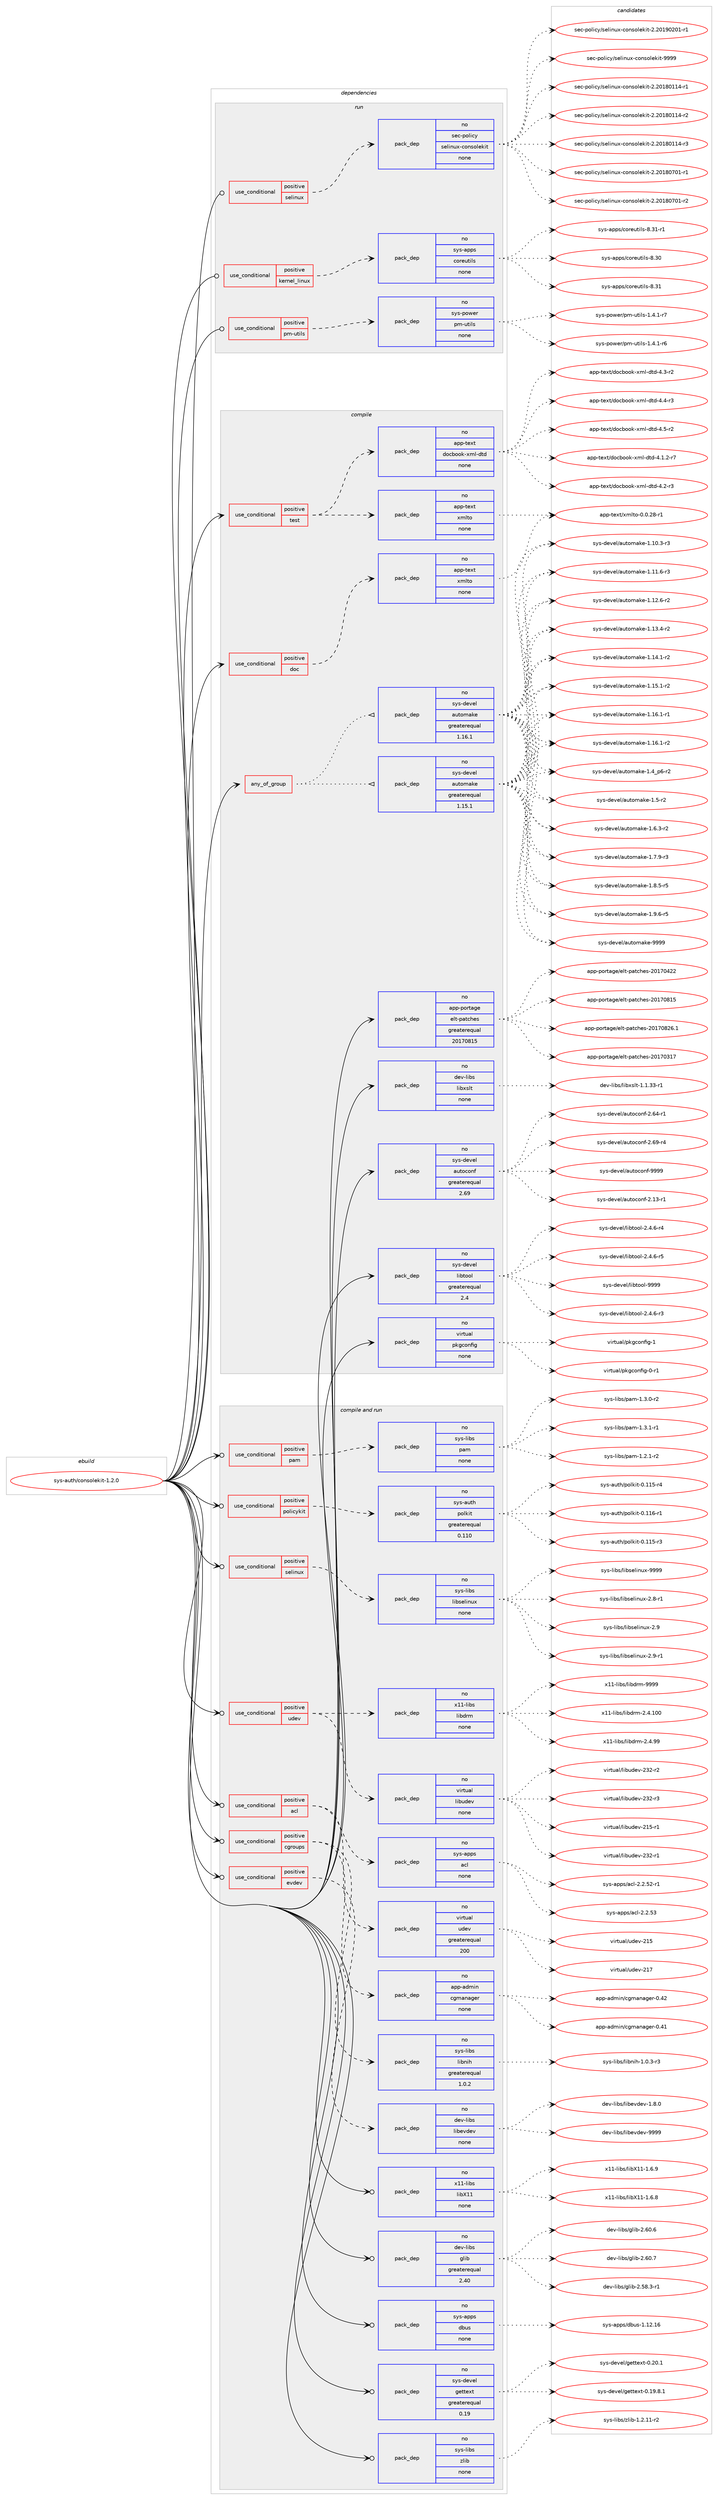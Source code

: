 digraph prolog {

# *************
# Graph options
# *************

newrank=true;
concentrate=true;
compound=true;
graph [rankdir=LR,fontname=Helvetica,fontsize=10,ranksep=1.5];#, ranksep=2.5, nodesep=0.2];
edge  [arrowhead=vee];
node  [fontname=Helvetica,fontsize=10];

# **********
# The ebuild
# **********

subgraph cluster_leftcol {
color=gray;
rank=same;
label=<<i>ebuild</i>>;
id [label="sys-auth/consolekit-1.2.0", color=red, width=4, href="../sys-auth/consolekit-1.2.0.svg"];
}

# ****************
# The dependencies
# ****************

subgraph cluster_midcol {
color=gray;
label=<<i>dependencies</i>>;
subgraph cluster_compile {
fillcolor="#eeeeee";
style=filled;
label=<<i>compile</i>>;
subgraph any14880 {
dependency879371 [label=<<TABLE BORDER="0" CELLBORDER="1" CELLSPACING="0" CELLPADDING="4"><TR><TD CELLPADDING="10">any_of_group</TD></TR></TABLE>>, shape=none, color=red];subgraph pack652060 {
dependency879372 [label=<<TABLE BORDER="0" CELLBORDER="1" CELLSPACING="0" CELLPADDING="4" WIDTH="220"><TR><TD ROWSPAN="6" CELLPADDING="30">pack_dep</TD></TR><TR><TD WIDTH="110">no</TD></TR><TR><TD>sys-devel</TD></TR><TR><TD>automake</TD></TR><TR><TD>greaterequal</TD></TR><TR><TD>1.16.1</TD></TR></TABLE>>, shape=none, color=blue];
}
dependency879371:e -> dependency879372:w [weight=20,style="dotted",arrowhead="oinv"];
subgraph pack652061 {
dependency879373 [label=<<TABLE BORDER="0" CELLBORDER="1" CELLSPACING="0" CELLPADDING="4" WIDTH="220"><TR><TD ROWSPAN="6" CELLPADDING="30">pack_dep</TD></TR><TR><TD WIDTH="110">no</TD></TR><TR><TD>sys-devel</TD></TR><TR><TD>automake</TD></TR><TR><TD>greaterequal</TD></TR><TR><TD>1.15.1</TD></TR></TABLE>>, shape=none, color=blue];
}
dependency879371:e -> dependency879373:w [weight=20,style="dotted",arrowhead="oinv"];
}
id:e -> dependency879371:w [weight=20,style="solid",arrowhead="vee"];
subgraph cond211908 {
dependency879374 [label=<<TABLE BORDER="0" CELLBORDER="1" CELLSPACING="0" CELLPADDING="4"><TR><TD ROWSPAN="3" CELLPADDING="10">use_conditional</TD></TR><TR><TD>positive</TD></TR><TR><TD>doc</TD></TR></TABLE>>, shape=none, color=red];
subgraph pack652062 {
dependency879375 [label=<<TABLE BORDER="0" CELLBORDER="1" CELLSPACING="0" CELLPADDING="4" WIDTH="220"><TR><TD ROWSPAN="6" CELLPADDING="30">pack_dep</TD></TR><TR><TD WIDTH="110">no</TD></TR><TR><TD>app-text</TD></TR><TR><TD>xmlto</TD></TR><TR><TD>none</TD></TR><TR><TD></TD></TR></TABLE>>, shape=none, color=blue];
}
dependency879374:e -> dependency879375:w [weight=20,style="dashed",arrowhead="vee"];
}
id:e -> dependency879374:w [weight=20,style="solid",arrowhead="vee"];
subgraph cond211909 {
dependency879376 [label=<<TABLE BORDER="0" CELLBORDER="1" CELLSPACING="0" CELLPADDING="4"><TR><TD ROWSPAN="3" CELLPADDING="10">use_conditional</TD></TR><TR><TD>positive</TD></TR><TR><TD>test</TD></TR></TABLE>>, shape=none, color=red];
subgraph pack652063 {
dependency879377 [label=<<TABLE BORDER="0" CELLBORDER="1" CELLSPACING="0" CELLPADDING="4" WIDTH="220"><TR><TD ROWSPAN="6" CELLPADDING="30">pack_dep</TD></TR><TR><TD WIDTH="110">no</TD></TR><TR><TD>app-text</TD></TR><TR><TD>docbook-xml-dtd</TD></TR><TR><TD>none</TD></TR><TR><TD></TD></TR></TABLE>>, shape=none, color=blue];
}
dependency879376:e -> dependency879377:w [weight=20,style="dashed",arrowhead="vee"];
subgraph pack652064 {
dependency879378 [label=<<TABLE BORDER="0" CELLBORDER="1" CELLSPACING="0" CELLPADDING="4" WIDTH="220"><TR><TD ROWSPAN="6" CELLPADDING="30">pack_dep</TD></TR><TR><TD WIDTH="110">no</TD></TR><TR><TD>app-text</TD></TR><TR><TD>xmlto</TD></TR><TR><TD>none</TD></TR><TR><TD></TD></TR></TABLE>>, shape=none, color=blue];
}
dependency879376:e -> dependency879378:w [weight=20,style="dashed",arrowhead="vee"];
}
id:e -> dependency879376:w [weight=20,style="solid",arrowhead="vee"];
subgraph pack652065 {
dependency879379 [label=<<TABLE BORDER="0" CELLBORDER="1" CELLSPACING="0" CELLPADDING="4" WIDTH="220"><TR><TD ROWSPAN="6" CELLPADDING="30">pack_dep</TD></TR><TR><TD WIDTH="110">no</TD></TR><TR><TD>app-portage</TD></TR><TR><TD>elt-patches</TD></TR><TR><TD>greaterequal</TD></TR><TR><TD>20170815</TD></TR></TABLE>>, shape=none, color=blue];
}
id:e -> dependency879379:w [weight=20,style="solid",arrowhead="vee"];
subgraph pack652066 {
dependency879380 [label=<<TABLE BORDER="0" CELLBORDER="1" CELLSPACING="0" CELLPADDING="4" WIDTH="220"><TR><TD ROWSPAN="6" CELLPADDING="30">pack_dep</TD></TR><TR><TD WIDTH="110">no</TD></TR><TR><TD>dev-libs</TD></TR><TR><TD>libxslt</TD></TR><TR><TD>none</TD></TR><TR><TD></TD></TR></TABLE>>, shape=none, color=blue];
}
id:e -> dependency879380:w [weight=20,style="solid",arrowhead="vee"];
subgraph pack652067 {
dependency879381 [label=<<TABLE BORDER="0" CELLBORDER="1" CELLSPACING="0" CELLPADDING="4" WIDTH="220"><TR><TD ROWSPAN="6" CELLPADDING="30">pack_dep</TD></TR><TR><TD WIDTH="110">no</TD></TR><TR><TD>sys-devel</TD></TR><TR><TD>autoconf</TD></TR><TR><TD>greaterequal</TD></TR><TR><TD>2.69</TD></TR></TABLE>>, shape=none, color=blue];
}
id:e -> dependency879381:w [weight=20,style="solid",arrowhead="vee"];
subgraph pack652068 {
dependency879382 [label=<<TABLE BORDER="0" CELLBORDER="1" CELLSPACING="0" CELLPADDING="4" WIDTH="220"><TR><TD ROWSPAN="6" CELLPADDING="30">pack_dep</TD></TR><TR><TD WIDTH="110">no</TD></TR><TR><TD>sys-devel</TD></TR><TR><TD>libtool</TD></TR><TR><TD>greaterequal</TD></TR><TR><TD>2.4</TD></TR></TABLE>>, shape=none, color=blue];
}
id:e -> dependency879382:w [weight=20,style="solid",arrowhead="vee"];
subgraph pack652069 {
dependency879383 [label=<<TABLE BORDER="0" CELLBORDER="1" CELLSPACING="0" CELLPADDING="4" WIDTH="220"><TR><TD ROWSPAN="6" CELLPADDING="30">pack_dep</TD></TR><TR><TD WIDTH="110">no</TD></TR><TR><TD>virtual</TD></TR><TR><TD>pkgconfig</TD></TR><TR><TD>none</TD></TR><TR><TD></TD></TR></TABLE>>, shape=none, color=blue];
}
id:e -> dependency879383:w [weight=20,style="solid",arrowhead="vee"];
}
subgraph cluster_compileandrun {
fillcolor="#eeeeee";
style=filled;
label=<<i>compile and run</i>>;
subgraph cond211910 {
dependency879384 [label=<<TABLE BORDER="0" CELLBORDER="1" CELLSPACING="0" CELLPADDING="4"><TR><TD ROWSPAN="3" CELLPADDING="10">use_conditional</TD></TR><TR><TD>positive</TD></TR><TR><TD>acl</TD></TR></TABLE>>, shape=none, color=red];
subgraph pack652070 {
dependency879385 [label=<<TABLE BORDER="0" CELLBORDER="1" CELLSPACING="0" CELLPADDING="4" WIDTH="220"><TR><TD ROWSPAN="6" CELLPADDING="30">pack_dep</TD></TR><TR><TD WIDTH="110">no</TD></TR><TR><TD>sys-apps</TD></TR><TR><TD>acl</TD></TR><TR><TD>none</TD></TR><TR><TD></TD></TR></TABLE>>, shape=none, color=blue];
}
dependency879384:e -> dependency879385:w [weight=20,style="dashed",arrowhead="vee"];
subgraph pack652071 {
dependency879386 [label=<<TABLE BORDER="0" CELLBORDER="1" CELLSPACING="0" CELLPADDING="4" WIDTH="220"><TR><TD ROWSPAN="6" CELLPADDING="30">pack_dep</TD></TR><TR><TD WIDTH="110">no</TD></TR><TR><TD>virtual</TD></TR><TR><TD>udev</TD></TR><TR><TD>greaterequal</TD></TR><TR><TD>200</TD></TR></TABLE>>, shape=none, color=blue];
}
dependency879384:e -> dependency879386:w [weight=20,style="dashed",arrowhead="vee"];
}
id:e -> dependency879384:w [weight=20,style="solid",arrowhead="odotvee"];
subgraph cond211911 {
dependency879387 [label=<<TABLE BORDER="0" CELLBORDER="1" CELLSPACING="0" CELLPADDING="4"><TR><TD ROWSPAN="3" CELLPADDING="10">use_conditional</TD></TR><TR><TD>positive</TD></TR><TR><TD>cgroups</TD></TR></TABLE>>, shape=none, color=red];
subgraph pack652072 {
dependency879388 [label=<<TABLE BORDER="0" CELLBORDER="1" CELLSPACING="0" CELLPADDING="4" WIDTH="220"><TR><TD ROWSPAN="6" CELLPADDING="30">pack_dep</TD></TR><TR><TD WIDTH="110">no</TD></TR><TR><TD>app-admin</TD></TR><TR><TD>cgmanager</TD></TR><TR><TD>none</TD></TR><TR><TD></TD></TR></TABLE>>, shape=none, color=blue];
}
dependency879387:e -> dependency879388:w [weight=20,style="dashed",arrowhead="vee"];
subgraph pack652073 {
dependency879389 [label=<<TABLE BORDER="0" CELLBORDER="1" CELLSPACING="0" CELLPADDING="4" WIDTH="220"><TR><TD ROWSPAN="6" CELLPADDING="30">pack_dep</TD></TR><TR><TD WIDTH="110">no</TD></TR><TR><TD>sys-libs</TD></TR><TR><TD>libnih</TD></TR><TR><TD>greaterequal</TD></TR><TR><TD>1.0.2</TD></TR></TABLE>>, shape=none, color=blue];
}
dependency879387:e -> dependency879389:w [weight=20,style="dashed",arrowhead="vee"];
}
id:e -> dependency879387:w [weight=20,style="solid",arrowhead="odotvee"];
subgraph cond211912 {
dependency879390 [label=<<TABLE BORDER="0" CELLBORDER="1" CELLSPACING="0" CELLPADDING="4"><TR><TD ROWSPAN="3" CELLPADDING="10">use_conditional</TD></TR><TR><TD>positive</TD></TR><TR><TD>evdev</TD></TR></TABLE>>, shape=none, color=red];
subgraph pack652074 {
dependency879391 [label=<<TABLE BORDER="0" CELLBORDER="1" CELLSPACING="0" CELLPADDING="4" WIDTH="220"><TR><TD ROWSPAN="6" CELLPADDING="30">pack_dep</TD></TR><TR><TD WIDTH="110">no</TD></TR><TR><TD>dev-libs</TD></TR><TR><TD>libevdev</TD></TR><TR><TD>none</TD></TR><TR><TD></TD></TR></TABLE>>, shape=none, color=blue];
}
dependency879390:e -> dependency879391:w [weight=20,style="dashed",arrowhead="vee"];
}
id:e -> dependency879390:w [weight=20,style="solid",arrowhead="odotvee"];
subgraph cond211913 {
dependency879392 [label=<<TABLE BORDER="0" CELLBORDER="1" CELLSPACING="0" CELLPADDING="4"><TR><TD ROWSPAN="3" CELLPADDING="10">use_conditional</TD></TR><TR><TD>positive</TD></TR><TR><TD>pam</TD></TR></TABLE>>, shape=none, color=red];
subgraph pack652075 {
dependency879393 [label=<<TABLE BORDER="0" CELLBORDER="1" CELLSPACING="0" CELLPADDING="4" WIDTH="220"><TR><TD ROWSPAN="6" CELLPADDING="30">pack_dep</TD></TR><TR><TD WIDTH="110">no</TD></TR><TR><TD>sys-libs</TD></TR><TR><TD>pam</TD></TR><TR><TD>none</TD></TR><TR><TD></TD></TR></TABLE>>, shape=none, color=blue];
}
dependency879392:e -> dependency879393:w [weight=20,style="dashed",arrowhead="vee"];
}
id:e -> dependency879392:w [weight=20,style="solid",arrowhead="odotvee"];
subgraph cond211914 {
dependency879394 [label=<<TABLE BORDER="0" CELLBORDER="1" CELLSPACING="0" CELLPADDING="4"><TR><TD ROWSPAN="3" CELLPADDING="10">use_conditional</TD></TR><TR><TD>positive</TD></TR><TR><TD>policykit</TD></TR></TABLE>>, shape=none, color=red];
subgraph pack652076 {
dependency879395 [label=<<TABLE BORDER="0" CELLBORDER="1" CELLSPACING="0" CELLPADDING="4" WIDTH="220"><TR><TD ROWSPAN="6" CELLPADDING="30">pack_dep</TD></TR><TR><TD WIDTH="110">no</TD></TR><TR><TD>sys-auth</TD></TR><TR><TD>polkit</TD></TR><TR><TD>greaterequal</TD></TR><TR><TD>0.110</TD></TR></TABLE>>, shape=none, color=blue];
}
dependency879394:e -> dependency879395:w [weight=20,style="dashed",arrowhead="vee"];
}
id:e -> dependency879394:w [weight=20,style="solid",arrowhead="odotvee"];
subgraph cond211915 {
dependency879396 [label=<<TABLE BORDER="0" CELLBORDER="1" CELLSPACING="0" CELLPADDING="4"><TR><TD ROWSPAN="3" CELLPADDING="10">use_conditional</TD></TR><TR><TD>positive</TD></TR><TR><TD>selinux</TD></TR></TABLE>>, shape=none, color=red];
subgraph pack652077 {
dependency879397 [label=<<TABLE BORDER="0" CELLBORDER="1" CELLSPACING="0" CELLPADDING="4" WIDTH="220"><TR><TD ROWSPAN="6" CELLPADDING="30">pack_dep</TD></TR><TR><TD WIDTH="110">no</TD></TR><TR><TD>sys-libs</TD></TR><TR><TD>libselinux</TD></TR><TR><TD>none</TD></TR><TR><TD></TD></TR></TABLE>>, shape=none, color=blue];
}
dependency879396:e -> dependency879397:w [weight=20,style="dashed",arrowhead="vee"];
}
id:e -> dependency879396:w [weight=20,style="solid",arrowhead="odotvee"];
subgraph cond211916 {
dependency879398 [label=<<TABLE BORDER="0" CELLBORDER="1" CELLSPACING="0" CELLPADDING="4"><TR><TD ROWSPAN="3" CELLPADDING="10">use_conditional</TD></TR><TR><TD>positive</TD></TR><TR><TD>udev</TD></TR></TABLE>>, shape=none, color=red];
subgraph pack652078 {
dependency879399 [label=<<TABLE BORDER="0" CELLBORDER="1" CELLSPACING="0" CELLPADDING="4" WIDTH="220"><TR><TD ROWSPAN="6" CELLPADDING="30">pack_dep</TD></TR><TR><TD WIDTH="110">no</TD></TR><TR><TD>virtual</TD></TR><TR><TD>libudev</TD></TR><TR><TD>none</TD></TR><TR><TD></TD></TR></TABLE>>, shape=none, color=blue];
}
dependency879398:e -> dependency879399:w [weight=20,style="dashed",arrowhead="vee"];
subgraph pack652079 {
dependency879400 [label=<<TABLE BORDER="0" CELLBORDER="1" CELLSPACING="0" CELLPADDING="4" WIDTH="220"><TR><TD ROWSPAN="6" CELLPADDING="30">pack_dep</TD></TR><TR><TD WIDTH="110">no</TD></TR><TR><TD>x11-libs</TD></TR><TR><TD>libdrm</TD></TR><TR><TD>none</TD></TR><TR><TD></TD></TR></TABLE>>, shape=none, color=blue];
}
dependency879398:e -> dependency879400:w [weight=20,style="dashed",arrowhead="vee"];
}
id:e -> dependency879398:w [weight=20,style="solid",arrowhead="odotvee"];
subgraph pack652080 {
dependency879401 [label=<<TABLE BORDER="0" CELLBORDER="1" CELLSPACING="0" CELLPADDING="4" WIDTH="220"><TR><TD ROWSPAN="6" CELLPADDING="30">pack_dep</TD></TR><TR><TD WIDTH="110">no</TD></TR><TR><TD>dev-libs</TD></TR><TR><TD>glib</TD></TR><TR><TD>greaterequal</TD></TR><TR><TD>2.40</TD></TR></TABLE>>, shape=none, color=blue];
}
id:e -> dependency879401:w [weight=20,style="solid",arrowhead="odotvee"];
subgraph pack652081 {
dependency879402 [label=<<TABLE BORDER="0" CELLBORDER="1" CELLSPACING="0" CELLPADDING="4" WIDTH="220"><TR><TD ROWSPAN="6" CELLPADDING="30">pack_dep</TD></TR><TR><TD WIDTH="110">no</TD></TR><TR><TD>sys-apps</TD></TR><TR><TD>dbus</TD></TR><TR><TD>none</TD></TR><TR><TD></TD></TR></TABLE>>, shape=none, color=blue];
}
id:e -> dependency879402:w [weight=20,style="solid",arrowhead="odotvee"];
subgraph pack652082 {
dependency879403 [label=<<TABLE BORDER="0" CELLBORDER="1" CELLSPACING="0" CELLPADDING="4" WIDTH="220"><TR><TD ROWSPAN="6" CELLPADDING="30">pack_dep</TD></TR><TR><TD WIDTH="110">no</TD></TR><TR><TD>sys-devel</TD></TR><TR><TD>gettext</TD></TR><TR><TD>greaterequal</TD></TR><TR><TD>0.19</TD></TR></TABLE>>, shape=none, color=blue];
}
id:e -> dependency879403:w [weight=20,style="solid",arrowhead="odotvee"];
subgraph pack652083 {
dependency879404 [label=<<TABLE BORDER="0" CELLBORDER="1" CELLSPACING="0" CELLPADDING="4" WIDTH="220"><TR><TD ROWSPAN="6" CELLPADDING="30">pack_dep</TD></TR><TR><TD WIDTH="110">no</TD></TR><TR><TD>sys-libs</TD></TR><TR><TD>zlib</TD></TR><TR><TD>none</TD></TR><TR><TD></TD></TR></TABLE>>, shape=none, color=blue];
}
id:e -> dependency879404:w [weight=20,style="solid",arrowhead="odotvee"];
subgraph pack652084 {
dependency879405 [label=<<TABLE BORDER="0" CELLBORDER="1" CELLSPACING="0" CELLPADDING="4" WIDTH="220"><TR><TD ROWSPAN="6" CELLPADDING="30">pack_dep</TD></TR><TR><TD WIDTH="110">no</TD></TR><TR><TD>x11-libs</TD></TR><TR><TD>libX11</TD></TR><TR><TD>none</TD></TR><TR><TD></TD></TR></TABLE>>, shape=none, color=blue];
}
id:e -> dependency879405:w [weight=20,style="solid",arrowhead="odotvee"];
}
subgraph cluster_run {
fillcolor="#eeeeee";
style=filled;
label=<<i>run</i>>;
subgraph cond211917 {
dependency879406 [label=<<TABLE BORDER="0" CELLBORDER="1" CELLSPACING="0" CELLPADDING="4"><TR><TD ROWSPAN="3" CELLPADDING="10">use_conditional</TD></TR><TR><TD>positive</TD></TR><TR><TD>kernel_linux</TD></TR></TABLE>>, shape=none, color=red];
subgraph pack652085 {
dependency879407 [label=<<TABLE BORDER="0" CELLBORDER="1" CELLSPACING="0" CELLPADDING="4" WIDTH="220"><TR><TD ROWSPAN="6" CELLPADDING="30">pack_dep</TD></TR><TR><TD WIDTH="110">no</TD></TR><TR><TD>sys-apps</TD></TR><TR><TD>coreutils</TD></TR><TR><TD>none</TD></TR><TR><TD></TD></TR></TABLE>>, shape=none, color=blue];
}
dependency879406:e -> dependency879407:w [weight=20,style="dashed",arrowhead="vee"];
}
id:e -> dependency879406:w [weight=20,style="solid",arrowhead="odot"];
subgraph cond211918 {
dependency879408 [label=<<TABLE BORDER="0" CELLBORDER="1" CELLSPACING="0" CELLPADDING="4"><TR><TD ROWSPAN="3" CELLPADDING="10">use_conditional</TD></TR><TR><TD>positive</TD></TR><TR><TD>pm-utils</TD></TR></TABLE>>, shape=none, color=red];
subgraph pack652086 {
dependency879409 [label=<<TABLE BORDER="0" CELLBORDER="1" CELLSPACING="0" CELLPADDING="4" WIDTH="220"><TR><TD ROWSPAN="6" CELLPADDING="30">pack_dep</TD></TR><TR><TD WIDTH="110">no</TD></TR><TR><TD>sys-power</TD></TR><TR><TD>pm-utils</TD></TR><TR><TD>none</TD></TR><TR><TD></TD></TR></TABLE>>, shape=none, color=blue];
}
dependency879408:e -> dependency879409:w [weight=20,style="dashed",arrowhead="vee"];
}
id:e -> dependency879408:w [weight=20,style="solid",arrowhead="odot"];
subgraph cond211919 {
dependency879410 [label=<<TABLE BORDER="0" CELLBORDER="1" CELLSPACING="0" CELLPADDING="4"><TR><TD ROWSPAN="3" CELLPADDING="10">use_conditional</TD></TR><TR><TD>positive</TD></TR><TR><TD>selinux</TD></TR></TABLE>>, shape=none, color=red];
subgraph pack652087 {
dependency879411 [label=<<TABLE BORDER="0" CELLBORDER="1" CELLSPACING="0" CELLPADDING="4" WIDTH="220"><TR><TD ROWSPAN="6" CELLPADDING="30">pack_dep</TD></TR><TR><TD WIDTH="110">no</TD></TR><TR><TD>sec-policy</TD></TR><TR><TD>selinux-consolekit</TD></TR><TR><TD>none</TD></TR><TR><TD></TD></TR></TABLE>>, shape=none, color=blue];
}
dependency879410:e -> dependency879411:w [weight=20,style="dashed",arrowhead="vee"];
}
id:e -> dependency879410:w [weight=20,style="solid",arrowhead="odot"];
}
}

# **************
# The candidates
# **************

subgraph cluster_choices {
rank=same;
color=gray;
label=<<i>candidates</i>>;

subgraph choice652060 {
color=black;
nodesep=1;
choice11512111545100101118101108479711711611110997107101454946494846514511451 [label="sys-devel/automake-1.10.3-r3", color=red, width=4,href="../sys-devel/automake-1.10.3-r3.svg"];
choice11512111545100101118101108479711711611110997107101454946494946544511451 [label="sys-devel/automake-1.11.6-r3", color=red, width=4,href="../sys-devel/automake-1.11.6-r3.svg"];
choice11512111545100101118101108479711711611110997107101454946495046544511450 [label="sys-devel/automake-1.12.6-r2", color=red, width=4,href="../sys-devel/automake-1.12.6-r2.svg"];
choice11512111545100101118101108479711711611110997107101454946495146524511450 [label="sys-devel/automake-1.13.4-r2", color=red, width=4,href="../sys-devel/automake-1.13.4-r2.svg"];
choice11512111545100101118101108479711711611110997107101454946495246494511450 [label="sys-devel/automake-1.14.1-r2", color=red, width=4,href="../sys-devel/automake-1.14.1-r2.svg"];
choice11512111545100101118101108479711711611110997107101454946495346494511450 [label="sys-devel/automake-1.15.1-r2", color=red, width=4,href="../sys-devel/automake-1.15.1-r2.svg"];
choice11512111545100101118101108479711711611110997107101454946495446494511449 [label="sys-devel/automake-1.16.1-r1", color=red, width=4,href="../sys-devel/automake-1.16.1-r1.svg"];
choice11512111545100101118101108479711711611110997107101454946495446494511450 [label="sys-devel/automake-1.16.1-r2", color=red, width=4,href="../sys-devel/automake-1.16.1-r2.svg"];
choice115121115451001011181011084797117116111109971071014549465295112544511450 [label="sys-devel/automake-1.4_p6-r2", color=red, width=4,href="../sys-devel/automake-1.4_p6-r2.svg"];
choice11512111545100101118101108479711711611110997107101454946534511450 [label="sys-devel/automake-1.5-r2", color=red, width=4,href="../sys-devel/automake-1.5-r2.svg"];
choice115121115451001011181011084797117116111109971071014549465446514511450 [label="sys-devel/automake-1.6.3-r2", color=red, width=4,href="../sys-devel/automake-1.6.3-r2.svg"];
choice115121115451001011181011084797117116111109971071014549465546574511451 [label="sys-devel/automake-1.7.9-r3", color=red, width=4,href="../sys-devel/automake-1.7.9-r3.svg"];
choice115121115451001011181011084797117116111109971071014549465646534511453 [label="sys-devel/automake-1.8.5-r5", color=red, width=4,href="../sys-devel/automake-1.8.5-r5.svg"];
choice115121115451001011181011084797117116111109971071014549465746544511453 [label="sys-devel/automake-1.9.6-r5", color=red, width=4,href="../sys-devel/automake-1.9.6-r5.svg"];
choice115121115451001011181011084797117116111109971071014557575757 [label="sys-devel/automake-9999", color=red, width=4,href="../sys-devel/automake-9999.svg"];
dependency879372:e -> choice11512111545100101118101108479711711611110997107101454946494846514511451:w [style=dotted,weight="100"];
dependency879372:e -> choice11512111545100101118101108479711711611110997107101454946494946544511451:w [style=dotted,weight="100"];
dependency879372:e -> choice11512111545100101118101108479711711611110997107101454946495046544511450:w [style=dotted,weight="100"];
dependency879372:e -> choice11512111545100101118101108479711711611110997107101454946495146524511450:w [style=dotted,weight="100"];
dependency879372:e -> choice11512111545100101118101108479711711611110997107101454946495246494511450:w [style=dotted,weight="100"];
dependency879372:e -> choice11512111545100101118101108479711711611110997107101454946495346494511450:w [style=dotted,weight="100"];
dependency879372:e -> choice11512111545100101118101108479711711611110997107101454946495446494511449:w [style=dotted,weight="100"];
dependency879372:e -> choice11512111545100101118101108479711711611110997107101454946495446494511450:w [style=dotted,weight="100"];
dependency879372:e -> choice115121115451001011181011084797117116111109971071014549465295112544511450:w [style=dotted,weight="100"];
dependency879372:e -> choice11512111545100101118101108479711711611110997107101454946534511450:w [style=dotted,weight="100"];
dependency879372:e -> choice115121115451001011181011084797117116111109971071014549465446514511450:w [style=dotted,weight="100"];
dependency879372:e -> choice115121115451001011181011084797117116111109971071014549465546574511451:w [style=dotted,weight="100"];
dependency879372:e -> choice115121115451001011181011084797117116111109971071014549465646534511453:w [style=dotted,weight="100"];
dependency879372:e -> choice115121115451001011181011084797117116111109971071014549465746544511453:w [style=dotted,weight="100"];
dependency879372:e -> choice115121115451001011181011084797117116111109971071014557575757:w [style=dotted,weight="100"];
}
subgraph choice652061 {
color=black;
nodesep=1;
choice11512111545100101118101108479711711611110997107101454946494846514511451 [label="sys-devel/automake-1.10.3-r3", color=red, width=4,href="../sys-devel/automake-1.10.3-r3.svg"];
choice11512111545100101118101108479711711611110997107101454946494946544511451 [label="sys-devel/automake-1.11.6-r3", color=red, width=4,href="../sys-devel/automake-1.11.6-r3.svg"];
choice11512111545100101118101108479711711611110997107101454946495046544511450 [label="sys-devel/automake-1.12.6-r2", color=red, width=4,href="../sys-devel/automake-1.12.6-r2.svg"];
choice11512111545100101118101108479711711611110997107101454946495146524511450 [label="sys-devel/automake-1.13.4-r2", color=red, width=4,href="../sys-devel/automake-1.13.4-r2.svg"];
choice11512111545100101118101108479711711611110997107101454946495246494511450 [label="sys-devel/automake-1.14.1-r2", color=red, width=4,href="../sys-devel/automake-1.14.1-r2.svg"];
choice11512111545100101118101108479711711611110997107101454946495346494511450 [label="sys-devel/automake-1.15.1-r2", color=red, width=4,href="../sys-devel/automake-1.15.1-r2.svg"];
choice11512111545100101118101108479711711611110997107101454946495446494511449 [label="sys-devel/automake-1.16.1-r1", color=red, width=4,href="../sys-devel/automake-1.16.1-r1.svg"];
choice11512111545100101118101108479711711611110997107101454946495446494511450 [label="sys-devel/automake-1.16.1-r2", color=red, width=4,href="../sys-devel/automake-1.16.1-r2.svg"];
choice115121115451001011181011084797117116111109971071014549465295112544511450 [label="sys-devel/automake-1.4_p6-r2", color=red, width=4,href="../sys-devel/automake-1.4_p6-r2.svg"];
choice11512111545100101118101108479711711611110997107101454946534511450 [label="sys-devel/automake-1.5-r2", color=red, width=4,href="../sys-devel/automake-1.5-r2.svg"];
choice115121115451001011181011084797117116111109971071014549465446514511450 [label="sys-devel/automake-1.6.3-r2", color=red, width=4,href="../sys-devel/automake-1.6.3-r2.svg"];
choice115121115451001011181011084797117116111109971071014549465546574511451 [label="sys-devel/automake-1.7.9-r3", color=red, width=4,href="../sys-devel/automake-1.7.9-r3.svg"];
choice115121115451001011181011084797117116111109971071014549465646534511453 [label="sys-devel/automake-1.8.5-r5", color=red, width=4,href="../sys-devel/automake-1.8.5-r5.svg"];
choice115121115451001011181011084797117116111109971071014549465746544511453 [label="sys-devel/automake-1.9.6-r5", color=red, width=4,href="../sys-devel/automake-1.9.6-r5.svg"];
choice115121115451001011181011084797117116111109971071014557575757 [label="sys-devel/automake-9999", color=red, width=4,href="../sys-devel/automake-9999.svg"];
dependency879373:e -> choice11512111545100101118101108479711711611110997107101454946494846514511451:w [style=dotted,weight="100"];
dependency879373:e -> choice11512111545100101118101108479711711611110997107101454946494946544511451:w [style=dotted,weight="100"];
dependency879373:e -> choice11512111545100101118101108479711711611110997107101454946495046544511450:w [style=dotted,weight="100"];
dependency879373:e -> choice11512111545100101118101108479711711611110997107101454946495146524511450:w [style=dotted,weight="100"];
dependency879373:e -> choice11512111545100101118101108479711711611110997107101454946495246494511450:w [style=dotted,weight="100"];
dependency879373:e -> choice11512111545100101118101108479711711611110997107101454946495346494511450:w [style=dotted,weight="100"];
dependency879373:e -> choice11512111545100101118101108479711711611110997107101454946495446494511449:w [style=dotted,weight="100"];
dependency879373:e -> choice11512111545100101118101108479711711611110997107101454946495446494511450:w [style=dotted,weight="100"];
dependency879373:e -> choice115121115451001011181011084797117116111109971071014549465295112544511450:w [style=dotted,weight="100"];
dependency879373:e -> choice11512111545100101118101108479711711611110997107101454946534511450:w [style=dotted,weight="100"];
dependency879373:e -> choice115121115451001011181011084797117116111109971071014549465446514511450:w [style=dotted,weight="100"];
dependency879373:e -> choice115121115451001011181011084797117116111109971071014549465546574511451:w [style=dotted,weight="100"];
dependency879373:e -> choice115121115451001011181011084797117116111109971071014549465646534511453:w [style=dotted,weight="100"];
dependency879373:e -> choice115121115451001011181011084797117116111109971071014549465746544511453:w [style=dotted,weight="100"];
dependency879373:e -> choice115121115451001011181011084797117116111109971071014557575757:w [style=dotted,weight="100"];
}
subgraph choice652062 {
color=black;
nodesep=1;
choice971121124511610112011647120109108116111454846484650564511449 [label="app-text/xmlto-0.0.28-r1", color=red, width=4,href="../app-text/xmlto-0.0.28-r1.svg"];
dependency879375:e -> choice971121124511610112011647120109108116111454846484650564511449:w [style=dotted,weight="100"];
}
subgraph choice652063 {
color=black;
nodesep=1;
choice971121124511610112011647100111999811111110745120109108451001161004552464946504511455 [label="app-text/docbook-xml-dtd-4.1.2-r7", color=red, width=4,href="../app-text/docbook-xml-dtd-4.1.2-r7.svg"];
choice97112112451161011201164710011199981111111074512010910845100116100455246504511451 [label="app-text/docbook-xml-dtd-4.2-r3", color=red, width=4,href="../app-text/docbook-xml-dtd-4.2-r3.svg"];
choice97112112451161011201164710011199981111111074512010910845100116100455246514511450 [label="app-text/docbook-xml-dtd-4.3-r2", color=red, width=4,href="../app-text/docbook-xml-dtd-4.3-r2.svg"];
choice97112112451161011201164710011199981111111074512010910845100116100455246524511451 [label="app-text/docbook-xml-dtd-4.4-r3", color=red, width=4,href="../app-text/docbook-xml-dtd-4.4-r3.svg"];
choice97112112451161011201164710011199981111111074512010910845100116100455246534511450 [label="app-text/docbook-xml-dtd-4.5-r2", color=red, width=4,href="../app-text/docbook-xml-dtd-4.5-r2.svg"];
dependency879377:e -> choice971121124511610112011647100111999811111110745120109108451001161004552464946504511455:w [style=dotted,weight="100"];
dependency879377:e -> choice97112112451161011201164710011199981111111074512010910845100116100455246504511451:w [style=dotted,weight="100"];
dependency879377:e -> choice97112112451161011201164710011199981111111074512010910845100116100455246514511450:w [style=dotted,weight="100"];
dependency879377:e -> choice97112112451161011201164710011199981111111074512010910845100116100455246524511451:w [style=dotted,weight="100"];
dependency879377:e -> choice97112112451161011201164710011199981111111074512010910845100116100455246534511450:w [style=dotted,weight="100"];
}
subgraph choice652064 {
color=black;
nodesep=1;
choice971121124511610112011647120109108116111454846484650564511449 [label="app-text/xmlto-0.0.28-r1", color=red, width=4,href="../app-text/xmlto-0.0.28-r1.svg"];
dependency879378:e -> choice971121124511610112011647120109108116111454846484650564511449:w [style=dotted,weight="100"];
}
subgraph choice652065 {
color=black;
nodesep=1;
choice97112112451121111141169710310147101108116451129711699104101115455048495548514955 [label="app-portage/elt-patches-20170317", color=red, width=4,href="../app-portage/elt-patches-20170317.svg"];
choice97112112451121111141169710310147101108116451129711699104101115455048495548525050 [label="app-portage/elt-patches-20170422", color=red, width=4,href="../app-portage/elt-patches-20170422.svg"];
choice97112112451121111141169710310147101108116451129711699104101115455048495548564953 [label="app-portage/elt-patches-20170815", color=red, width=4,href="../app-portage/elt-patches-20170815.svg"];
choice971121124511211111411697103101471011081164511297116991041011154550484955485650544649 [label="app-portage/elt-patches-20170826.1", color=red, width=4,href="../app-portage/elt-patches-20170826.1.svg"];
dependency879379:e -> choice97112112451121111141169710310147101108116451129711699104101115455048495548514955:w [style=dotted,weight="100"];
dependency879379:e -> choice97112112451121111141169710310147101108116451129711699104101115455048495548525050:w [style=dotted,weight="100"];
dependency879379:e -> choice97112112451121111141169710310147101108116451129711699104101115455048495548564953:w [style=dotted,weight="100"];
dependency879379:e -> choice971121124511211111411697103101471011081164511297116991041011154550484955485650544649:w [style=dotted,weight="100"];
}
subgraph choice652066 {
color=black;
nodesep=1;
choice10010111845108105981154710810598120115108116454946494651514511449 [label="dev-libs/libxslt-1.1.33-r1", color=red, width=4,href="../dev-libs/libxslt-1.1.33-r1.svg"];
dependency879380:e -> choice10010111845108105981154710810598120115108116454946494651514511449:w [style=dotted,weight="100"];
}
subgraph choice652067 {
color=black;
nodesep=1;
choice1151211154510010111810110847971171161119911111010245504649514511449 [label="sys-devel/autoconf-2.13-r1", color=red, width=4,href="../sys-devel/autoconf-2.13-r1.svg"];
choice1151211154510010111810110847971171161119911111010245504654524511449 [label="sys-devel/autoconf-2.64-r1", color=red, width=4,href="../sys-devel/autoconf-2.64-r1.svg"];
choice1151211154510010111810110847971171161119911111010245504654574511452 [label="sys-devel/autoconf-2.69-r4", color=red, width=4,href="../sys-devel/autoconf-2.69-r4.svg"];
choice115121115451001011181011084797117116111991111101024557575757 [label="sys-devel/autoconf-9999", color=red, width=4,href="../sys-devel/autoconf-9999.svg"];
dependency879381:e -> choice1151211154510010111810110847971171161119911111010245504649514511449:w [style=dotted,weight="100"];
dependency879381:e -> choice1151211154510010111810110847971171161119911111010245504654524511449:w [style=dotted,weight="100"];
dependency879381:e -> choice1151211154510010111810110847971171161119911111010245504654574511452:w [style=dotted,weight="100"];
dependency879381:e -> choice115121115451001011181011084797117116111991111101024557575757:w [style=dotted,weight="100"];
}
subgraph choice652068 {
color=black;
nodesep=1;
choice1151211154510010111810110847108105981161111111084550465246544511451 [label="sys-devel/libtool-2.4.6-r3", color=red, width=4,href="../sys-devel/libtool-2.4.6-r3.svg"];
choice1151211154510010111810110847108105981161111111084550465246544511452 [label="sys-devel/libtool-2.4.6-r4", color=red, width=4,href="../sys-devel/libtool-2.4.6-r4.svg"];
choice1151211154510010111810110847108105981161111111084550465246544511453 [label="sys-devel/libtool-2.4.6-r5", color=red, width=4,href="../sys-devel/libtool-2.4.6-r5.svg"];
choice1151211154510010111810110847108105981161111111084557575757 [label="sys-devel/libtool-9999", color=red, width=4,href="../sys-devel/libtool-9999.svg"];
dependency879382:e -> choice1151211154510010111810110847108105981161111111084550465246544511451:w [style=dotted,weight="100"];
dependency879382:e -> choice1151211154510010111810110847108105981161111111084550465246544511452:w [style=dotted,weight="100"];
dependency879382:e -> choice1151211154510010111810110847108105981161111111084550465246544511453:w [style=dotted,weight="100"];
dependency879382:e -> choice1151211154510010111810110847108105981161111111084557575757:w [style=dotted,weight="100"];
}
subgraph choice652069 {
color=black;
nodesep=1;
choice11810511411611797108471121071039911111010210510345484511449 [label="virtual/pkgconfig-0-r1", color=red, width=4,href="../virtual/pkgconfig-0-r1.svg"];
choice1181051141161179710847112107103991111101021051034549 [label="virtual/pkgconfig-1", color=red, width=4,href="../virtual/pkgconfig-1.svg"];
dependency879383:e -> choice11810511411611797108471121071039911111010210510345484511449:w [style=dotted,weight="100"];
dependency879383:e -> choice1181051141161179710847112107103991111101021051034549:w [style=dotted,weight="100"];
}
subgraph choice652070 {
color=black;
nodesep=1;
choice1151211154597112112115479799108455046504653504511449 [label="sys-apps/acl-2.2.52-r1", color=red, width=4,href="../sys-apps/acl-2.2.52-r1.svg"];
choice115121115459711211211547979910845504650465351 [label="sys-apps/acl-2.2.53", color=red, width=4,href="../sys-apps/acl-2.2.53.svg"];
dependency879385:e -> choice1151211154597112112115479799108455046504653504511449:w [style=dotted,weight="100"];
dependency879385:e -> choice115121115459711211211547979910845504650465351:w [style=dotted,weight="100"];
}
subgraph choice652071 {
color=black;
nodesep=1;
choice118105114116117971084711710010111845504953 [label="virtual/udev-215", color=red, width=4,href="../virtual/udev-215.svg"];
choice118105114116117971084711710010111845504955 [label="virtual/udev-217", color=red, width=4,href="../virtual/udev-217.svg"];
dependency879386:e -> choice118105114116117971084711710010111845504953:w [style=dotted,weight="100"];
dependency879386:e -> choice118105114116117971084711710010111845504955:w [style=dotted,weight="100"];
}
subgraph choice652072 {
color=black;
nodesep=1;
choice971121124597100109105110479910310997110971031011144548465249 [label="app-admin/cgmanager-0.41", color=red, width=4,href="../app-admin/cgmanager-0.41.svg"];
choice971121124597100109105110479910310997110971031011144548465250 [label="app-admin/cgmanager-0.42", color=red, width=4,href="../app-admin/cgmanager-0.42.svg"];
dependency879388:e -> choice971121124597100109105110479910310997110971031011144548465249:w [style=dotted,weight="100"];
dependency879388:e -> choice971121124597100109105110479910310997110971031011144548465250:w [style=dotted,weight="100"];
}
subgraph choice652073 {
color=black;
nodesep=1;
choice115121115451081059811547108105981101051044549464846514511451 [label="sys-libs/libnih-1.0.3-r3", color=red, width=4,href="../sys-libs/libnih-1.0.3-r3.svg"];
dependency879389:e -> choice115121115451081059811547108105981101051044549464846514511451:w [style=dotted,weight="100"];
}
subgraph choice652074 {
color=black;
nodesep=1;
choice10010111845108105981154710810598101118100101118454946564648 [label="dev-libs/libevdev-1.8.0", color=red, width=4,href="../dev-libs/libevdev-1.8.0.svg"];
choice100101118451081059811547108105981011181001011184557575757 [label="dev-libs/libevdev-9999", color=red, width=4,href="../dev-libs/libevdev-9999.svg"];
dependency879391:e -> choice10010111845108105981154710810598101118100101118454946564648:w [style=dotted,weight="100"];
dependency879391:e -> choice100101118451081059811547108105981011181001011184557575757:w [style=dotted,weight="100"];
}
subgraph choice652075 {
color=black;
nodesep=1;
choice115121115451081059811547112971094549465046494511450 [label="sys-libs/pam-1.2.1-r2", color=red, width=4,href="../sys-libs/pam-1.2.1-r2.svg"];
choice115121115451081059811547112971094549465146484511450 [label="sys-libs/pam-1.3.0-r2", color=red, width=4,href="../sys-libs/pam-1.3.0-r2.svg"];
choice115121115451081059811547112971094549465146494511449 [label="sys-libs/pam-1.3.1-r1", color=red, width=4,href="../sys-libs/pam-1.3.1-r1.svg"];
dependency879393:e -> choice115121115451081059811547112971094549465046494511450:w [style=dotted,weight="100"];
dependency879393:e -> choice115121115451081059811547112971094549465146484511450:w [style=dotted,weight="100"];
dependency879393:e -> choice115121115451081059811547112971094549465146494511449:w [style=dotted,weight="100"];
}
subgraph choice652076 {
color=black;
nodesep=1;
choice1151211154597117116104471121111081071051164548464949534511451 [label="sys-auth/polkit-0.115-r3", color=red, width=4,href="../sys-auth/polkit-0.115-r3.svg"];
choice1151211154597117116104471121111081071051164548464949534511452 [label="sys-auth/polkit-0.115-r4", color=red, width=4,href="../sys-auth/polkit-0.115-r4.svg"];
choice1151211154597117116104471121111081071051164548464949544511449 [label="sys-auth/polkit-0.116-r1", color=red, width=4,href="../sys-auth/polkit-0.116-r1.svg"];
dependency879395:e -> choice1151211154597117116104471121111081071051164548464949534511451:w [style=dotted,weight="100"];
dependency879395:e -> choice1151211154597117116104471121111081071051164548464949534511452:w [style=dotted,weight="100"];
dependency879395:e -> choice1151211154597117116104471121111081071051164548464949544511449:w [style=dotted,weight="100"];
}
subgraph choice652077 {
color=black;
nodesep=1;
choice11512111545108105981154710810598115101108105110117120455046564511449 [label="sys-libs/libselinux-2.8-r1", color=red, width=4,href="../sys-libs/libselinux-2.8-r1.svg"];
choice1151211154510810598115471081059811510110810511011712045504657 [label="sys-libs/libselinux-2.9", color=red, width=4,href="../sys-libs/libselinux-2.9.svg"];
choice11512111545108105981154710810598115101108105110117120455046574511449 [label="sys-libs/libselinux-2.9-r1", color=red, width=4,href="../sys-libs/libselinux-2.9-r1.svg"];
choice115121115451081059811547108105981151011081051101171204557575757 [label="sys-libs/libselinux-9999", color=red, width=4,href="../sys-libs/libselinux-9999.svg"];
dependency879397:e -> choice11512111545108105981154710810598115101108105110117120455046564511449:w [style=dotted,weight="100"];
dependency879397:e -> choice1151211154510810598115471081059811510110810511011712045504657:w [style=dotted,weight="100"];
dependency879397:e -> choice11512111545108105981154710810598115101108105110117120455046574511449:w [style=dotted,weight="100"];
dependency879397:e -> choice115121115451081059811547108105981151011081051101171204557575757:w [style=dotted,weight="100"];
}
subgraph choice652078 {
color=black;
nodesep=1;
choice118105114116117971084710810598117100101118455049534511449 [label="virtual/libudev-215-r1", color=red, width=4,href="../virtual/libudev-215-r1.svg"];
choice118105114116117971084710810598117100101118455051504511449 [label="virtual/libudev-232-r1", color=red, width=4,href="../virtual/libudev-232-r1.svg"];
choice118105114116117971084710810598117100101118455051504511450 [label="virtual/libudev-232-r2", color=red, width=4,href="../virtual/libudev-232-r2.svg"];
choice118105114116117971084710810598117100101118455051504511451 [label="virtual/libudev-232-r3", color=red, width=4,href="../virtual/libudev-232-r3.svg"];
dependency879399:e -> choice118105114116117971084710810598117100101118455049534511449:w [style=dotted,weight="100"];
dependency879399:e -> choice118105114116117971084710810598117100101118455051504511449:w [style=dotted,weight="100"];
dependency879399:e -> choice118105114116117971084710810598117100101118455051504511450:w [style=dotted,weight="100"];
dependency879399:e -> choice118105114116117971084710810598117100101118455051504511451:w [style=dotted,weight="100"];
}
subgraph choice652079 {
color=black;
nodesep=1;
choice1204949451081059811547108105981001141094550465246494848 [label="x11-libs/libdrm-2.4.100", color=red, width=4,href="../x11-libs/libdrm-2.4.100.svg"];
choice12049494510810598115471081059810011410945504652465757 [label="x11-libs/libdrm-2.4.99", color=red, width=4,href="../x11-libs/libdrm-2.4.99.svg"];
choice1204949451081059811547108105981001141094557575757 [label="x11-libs/libdrm-9999", color=red, width=4,href="../x11-libs/libdrm-9999.svg"];
dependency879400:e -> choice1204949451081059811547108105981001141094550465246494848:w [style=dotted,weight="100"];
dependency879400:e -> choice12049494510810598115471081059810011410945504652465757:w [style=dotted,weight="100"];
dependency879400:e -> choice1204949451081059811547108105981001141094557575757:w [style=dotted,weight="100"];
}
subgraph choice652080 {
color=black;
nodesep=1;
choice10010111845108105981154710310810598455046535646514511449 [label="dev-libs/glib-2.58.3-r1", color=red, width=4,href="../dev-libs/glib-2.58.3-r1.svg"];
choice1001011184510810598115471031081059845504654484654 [label="dev-libs/glib-2.60.6", color=red, width=4,href="../dev-libs/glib-2.60.6.svg"];
choice1001011184510810598115471031081059845504654484655 [label="dev-libs/glib-2.60.7", color=red, width=4,href="../dev-libs/glib-2.60.7.svg"];
dependency879401:e -> choice10010111845108105981154710310810598455046535646514511449:w [style=dotted,weight="100"];
dependency879401:e -> choice1001011184510810598115471031081059845504654484654:w [style=dotted,weight="100"];
dependency879401:e -> choice1001011184510810598115471031081059845504654484655:w [style=dotted,weight="100"];
}
subgraph choice652081 {
color=black;
nodesep=1;
choice115121115459711211211547100981171154549464950464954 [label="sys-apps/dbus-1.12.16", color=red, width=4,href="../sys-apps/dbus-1.12.16.svg"];
dependency879402:e -> choice115121115459711211211547100981171154549464950464954:w [style=dotted,weight="100"];
}
subgraph choice652082 {
color=black;
nodesep=1;
choice1151211154510010111810110847103101116116101120116454846495746564649 [label="sys-devel/gettext-0.19.8.1", color=red, width=4,href="../sys-devel/gettext-0.19.8.1.svg"];
choice115121115451001011181011084710310111611610112011645484650484649 [label="sys-devel/gettext-0.20.1", color=red, width=4,href="../sys-devel/gettext-0.20.1.svg"];
dependency879403:e -> choice1151211154510010111810110847103101116116101120116454846495746564649:w [style=dotted,weight="100"];
dependency879403:e -> choice115121115451001011181011084710310111611610112011645484650484649:w [style=dotted,weight="100"];
}
subgraph choice652083 {
color=black;
nodesep=1;
choice11512111545108105981154712210810598454946504649494511450 [label="sys-libs/zlib-1.2.11-r2", color=red, width=4,href="../sys-libs/zlib-1.2.11-r2.svg"];
dependency879404:e -> choice11512111545108105981154712210810598454946504649494511450:w [style=dotted,weight="100"];
}
subgraph choice652084 {
color=black;
nodesep=1;
choice120494945108105981154710810598884949454946544656 [label="x11-libs/libX11-1.6.8", color=red, width=4,href="../x11-libs/libX11-1.6.8.svg"];
choice120494945108105981154710810598884949454946544657 [label="x11-libs/libX11-1.6.9", color=red, width=4,href="../x11-libs/libX11-1.6.9.svg"];
dependency879405:e -> choice120494945108105981154710810598884949454946544656:w [style=dotted,weight="100"];
dependency879405:e -> choice120494945108105981154710810598884949454946544657:w [style=dotted,weight="100"];
}
subgraph choice652085 {
color=black;
nodesep=1;
choice115121115459711211211547991111141011171161051081154556465148 [label="sys-apps/coreutils-8.30", color=red, width=4,href="../sys-apps/coreutils-8.30.svg"];
choice115121115459711211211547991111141011171161051081154556465149 [label="sys-apps/coreutils-8.31", color=red, width=4,href="../sys-apps/coreutils-8.31.svg"];
choice1151211154597112112115479911111410111711610510811545564651494511449 [label="sys-apps/coreutils-8.31-r1", color=red, width=4,href="../sys-apps/coreutils-8.31-r1.svg"];
dependency879407:e -> choice115121115459711211211547991111141011171161051081154556465148:w [style=dotted,weight="100"];
dependency879407:e -> choice115121115459711211211547991111141011171161051081154556465149:w [style=dotted,weight="100"];
dependency879407:e -> choice1151211154597112112115479911111410111711610510811545564651494511449:w [style=dotted,weight="100"];
}
subgraph choice652086 {
color=black;
nodesep=1;
choice1151211154511211111910111447112109451171161051081154549465246494511454 [label="sys-power/pm-utils-1.4.1-r6", color=red, width=4,href="../sys-power/pm-utils-1.4.1-r6.svg"];
choice1151211154511211111910111447112109451171161051081154549465246494511455 [label="sys-power/pm-utils-1.4.1-r7", color=red, width=4,href="../sys-power/pm-utils-1.4.1-r7.svg"];
dependency879409:e -> choice1151211154511211111910111447112109451171161051081154549465246494511454:w [style=dotted,weight="100"];
dependency879409:e -> choice1151211154511211111910111447112109451171161051081154549465246494511455:w [style=dotted,weight="100"];
}
subgraph choice652087 {
color=black;
nodesep=1;
choice11510199451121111081059912147115101108105110117120459911111011511110810110710511645504650484956484949524511449 [label="sec-policy/selinux-consolekit-2.20180114-r1", color=red, width=4,href="../sec-policy/selinux-consolekit-2.20180114-r1.svg"];
choice11510199451121111081059912147115101108105110117120459911111011511110810110710511645504650484956484949524511450 [label="sec-policy/selinux-consolekit-2.20180114-r2", color=red, width=4,href="../sec-policy/selinux-consolekit-2.20180114-r2.svg"];
choice11510199451121111081059912147115101108105110117120459911111011511110810110710511645504650484956484949524511451 [label="sec-policy/selinux-consolekit-2.20180114-r3", color=red, width=4,href="../sec-policy/selinux-consolekit-2.20180114-r3.svg"];
choice11510199451121111081059912147115101108105110117120459911111011511110810110710511645504650484956485548494511449 [label="sec-policy/selinux-consolekit-2.20180701-r1", color=red, width=4,href="../sec-policy/selinux-consolekit-2.20180701-r1.svg"];
choice11510199451121111081059912147115101108105110117120459911111011511110810110710511645504650484956485548494511450 [label="sec-policy/selinux-consolekit-2.20180701-r2", color=red, width=4,href="../sec-policy/selinux-consolekit-2.20180701-r2.svg"];
choice11510199451121111081059912147115101108105110117120459911111011511110810110710511645504650484957485048494511449 [label="sec-policy/selinux-consolekit-2.20190201-r1", color=red, width=4,href="../sec-policy/selinux-consolekit-2.20190201-r1.svg"];
choice1151019945112111108105991214711510110810511011712045991111101151111081011071051164557575757 [label="sec-policy/selinux-consolekit-9999", color=red, width=4,href="../sec-policy/selinux-consolekit-9999.svg"];
dependency879411:e -> choice11510199451121111081059912147115101108105110117120459911111011511110810110710511645504650484956484949524511449:w [style=dotted,weight="100"];
dependency879411:e -> choice11510199451121111081059912147115101108105110117120459911111011511110810110710511645504650484956484949524511450:w [style=dotted,weight="100"];
dependency879411:e -> choice11510199451121111081059912147115101108105110117120459911111011511110810110710511645504650484956484949524511451:w [style=dotted,weight="100"];
dependency879411:e -> choice11510199451121111081059912147115101108105110117120459911111011511110810110710511645504650484956485548494511449:w [style=dotted,weight="100"];
dependency879411:e -> choice11510199451121111081059912147115101108105110117120459911111011511110810110710511645504650484956485548494511450:w [style=dotted,weight="100"];
dependency879411:e -> choice11510199451121111081059912147115101108105110117120459911111011511110810110710511645504650484957485048494511449:w [style=dotted,weight="100"];
dependency879411:e -> choice1151019945112111108105991214711510110810511011712045991111101151111081011071051164557575757:w [style=dotted,weight="100"];
}
}

}
